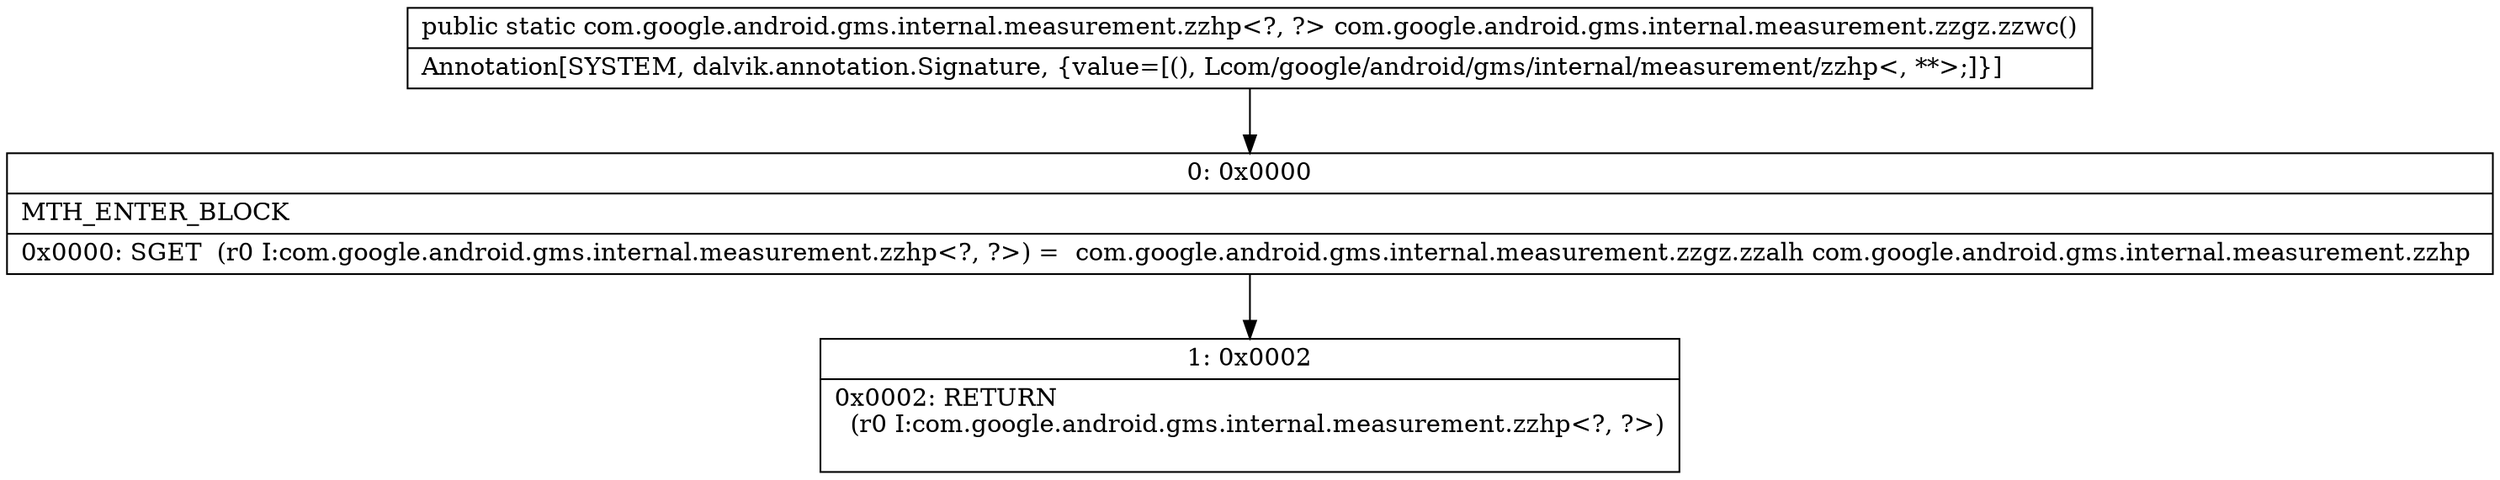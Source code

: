 digraph "CFG forcom.google.android.gms.internal.measurement.zzgz.zzwc()Lcom\/google\/android\/gms\/internal\/measurement\/zzhp;" {
Node_0 [shape=record,label="{0\:\ 0x0000|MTH_ENTER_BLOCK\l|0x0000: SGET  (r0 I:com.google.android.gms.internal.measurement.zzhp\<?, ?\>) =  com.google.android.gms.internal.measurement.zzgz.zzalh com.google.android.gms.internal.measurement.zzhp \l}"];
Node_1 [shape=record,label="{1\:\ 0x0002|0x0002: RETURN  \l  (r0 I:com.google.android.gms.internal.measurement.zzhp\<?, ?\>)\l \l}"];
MethodNode[shape=record,label="{public static com.google.android.gms.internal.measurement.zzhp\<?, ?\> com.google.android.gms.internal.measurement.zzgz.zzwc()  | Annotation[SYSTEM, dalvik.annotation.Signature, \{value=[(), Lcom\/google\/android\/gms\/internal\/measurement\/zzhp\<, **\>;]\}]\l}"];
MethodNode -> Node_0;
Node_0 -> Node_1;
}

